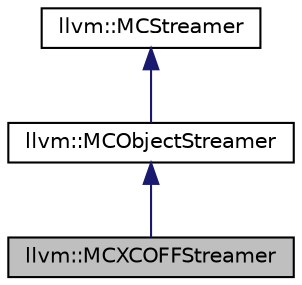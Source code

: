 digraph "llvm::MCXCOFFStreamer"
{
 // LATEX_PDF_SIZE
  bgcolor="transparent";
  edge [fontname="Helvetica",fontsize="10",labelfontname="Helvetica",labelfontsize="10"];
  node [fontname="Helvetica",fontsize="10",shape="box"];
  Node1 [label="llvm::MCXCOFFStreamer",height=0.2,width=0.4,color="black", fillcolor="grey75", style="filled", fontcolor="black",tooltip=" "];
  Node2 -> Node1 [dir="back",color="midnightblue",fontsize="10",style="solid",fontname="Helvetica"];
  Node2 [label="llvm::MCObjectStreamer",height=0.2,width=0.4,color="black",URL="$classllvm_1_1MCObjectStreamer.html",tooltip="Streaming object file generation interface."];
  Node3 -> Node2 [dir="back",color="midnightblue",fontsize="10",style="solid",fontname="Helvetica"];
  Node3 [label="llvm::MCStreamer",height=0.2,width=0.4,color="black",URL="$classllvm_1_1MCStreamer.html",tooltip="Streaming machine code generation interface."];
}
